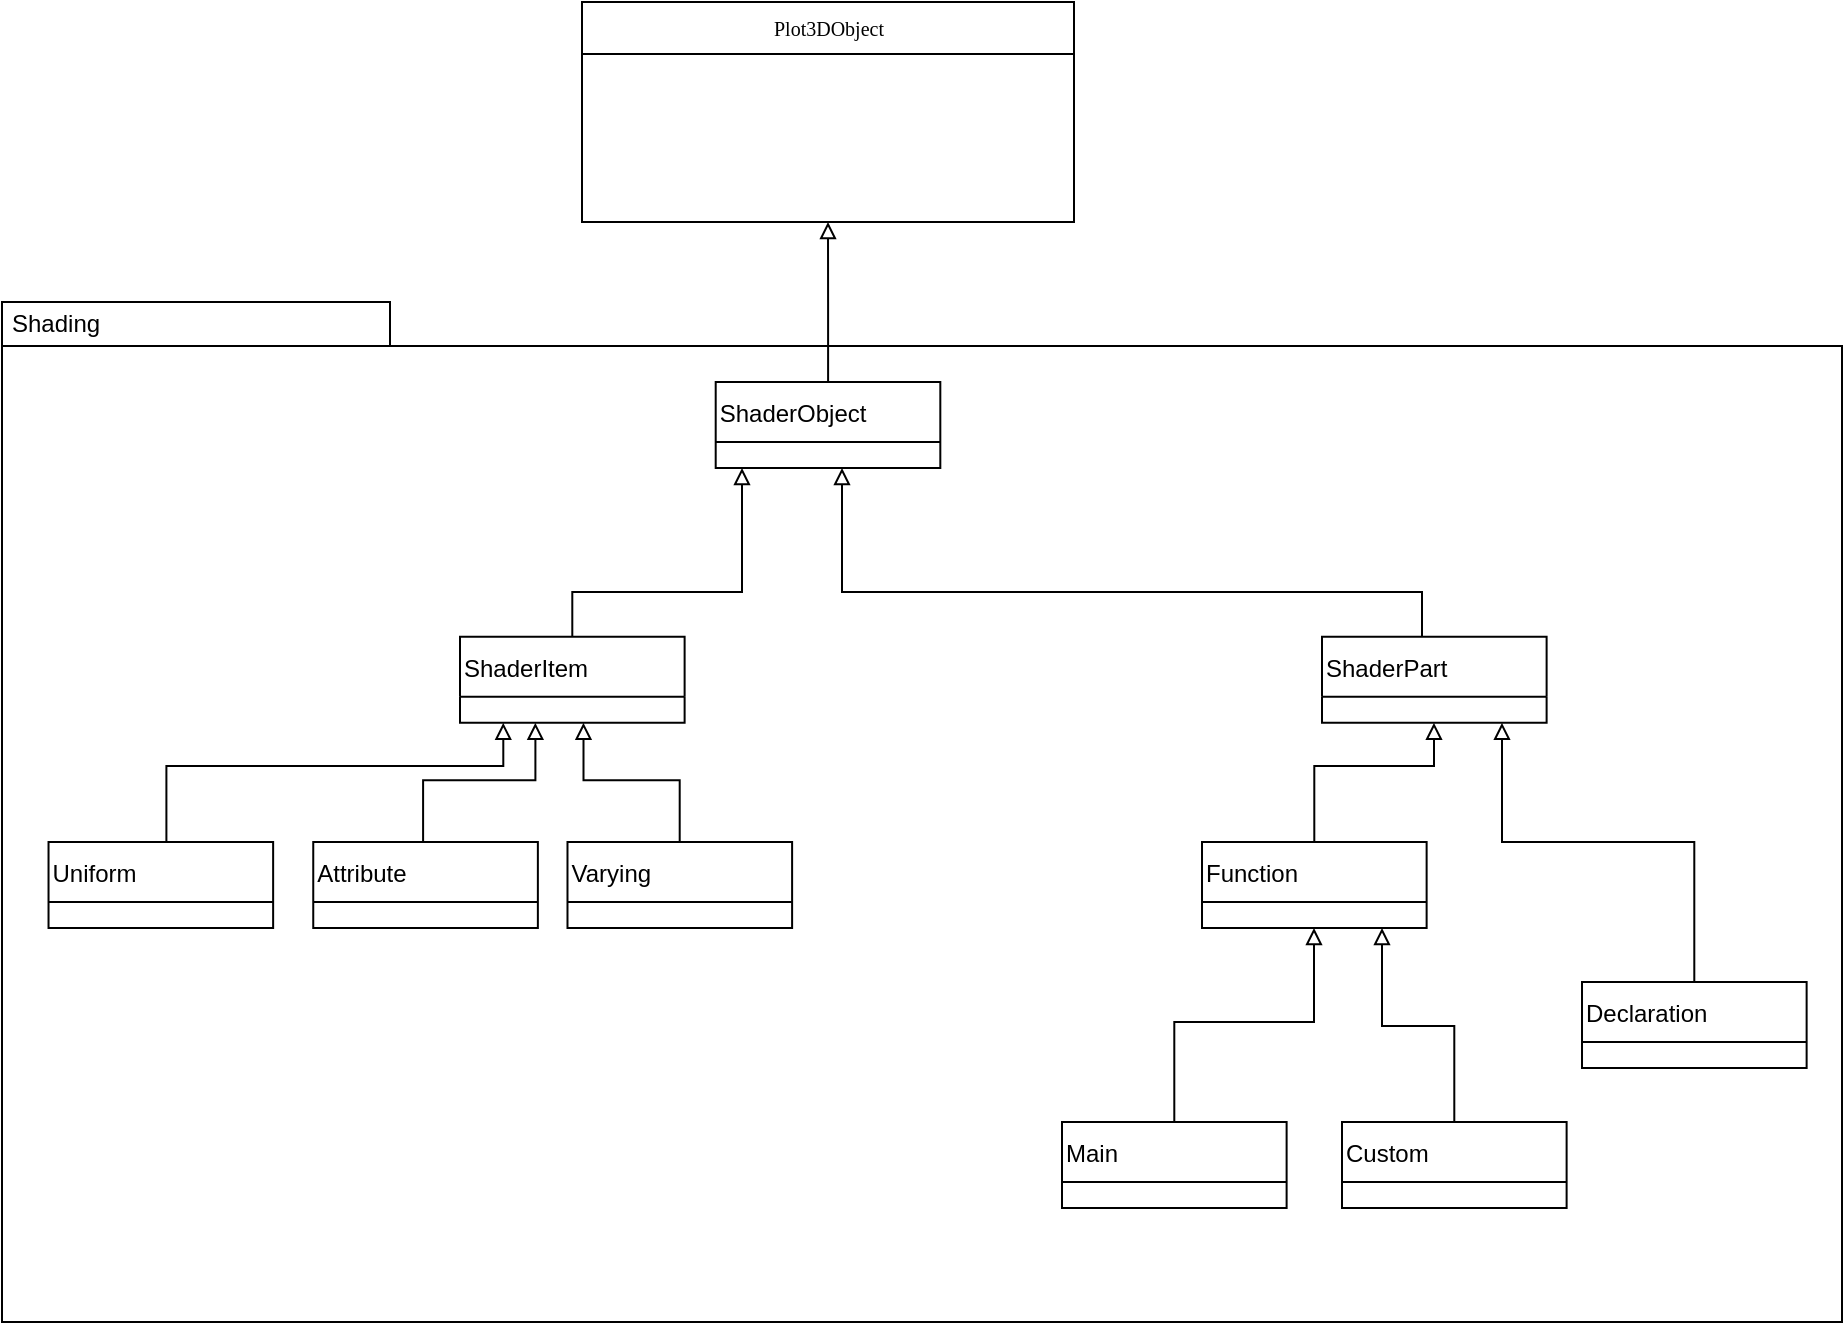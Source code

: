 <mxfile version="15.4.0" type="device"><diagram name="Page-1" id="b5b7bab2-c9e2-2cf4-8b2a-24fd1a2a6d21"><mxGraphModel dx="827" dy="1682" grid="1" gridSize="10" guides="1" tooltips="1" connect="1" arrows="1" fold="1" page="1" pageScale="1" pageWidth="827" pageHeight="1169" background="none" math="0" shadow="0"><root><mxCell id="0"/><mxCell id="1" parent="0"/><mxCell id="_LbVWS5I02bog383cTre-8" value="" style="group" parent="1" vertex="1" connectable="0"><mxGeometry x="30" y="80" width="920" height="510" as="geometry"/></mxCell><mxCell id="ti8wjaxLn3GR4FiIRnIx-1" value="" style="shape=folder;fontStyle=1;spacingTop=10;tabWidth=194;tabHeight=22;tabPosition=left;html=1;rounded=0;shadow=0;comic=0;labelBackgroundColor=none;strokeWidth=1;fillColor=none;fontFamily=Verdana;fontSize=10;align=center;" parent="_LbVWS5I02bog383cTre-8" vertex="1"><mxGeometry width="920" height="510" as="geometry"/></mxCell><mxCell id="ti8wjaxLn3GR4FiIRnIx-2" value="Shading" style="text;html=1;strokeColor=none;fillColor=none;align=left;verticalAlign=middle;whiteSpace=wrap;rounded=0;" parent="_LbVWS5I02bog383cTre-8" vertex="1"><mxGeometry x="3.209" y="3" width="152.418" height="16.5" as="geometry"/></mxCell><mxCell id="_LbVWS5I02bog383cTre-9" value="ShaderObject" style="swimlane;fontStyle=0;childLayout=stackLayout;horizontal=1;startSize=30;horizontalStack=0;resizeParent=1;resizeParentMax=0;resizeLast=0;collapsible=1;marginBottom=0;align=left;" parent="_LbVWS5I02bog383cTre-8" vertex="1"><mxGeometry x="356.85" y="40.001" width="112.308" height="43.043" as="geometry"/></mxCell><mxCell id="p4w9Mq00ug9ddhB_VdBY-1" value="ShaderPart" style="swimlane;fontStyle=0;childLayout=stackLayout;horizontal=1;startSize=30;horizontalStack=0;resizeParent=1;resizeParentMax=0;resizeLast=0;collapsible=1;marginBottom=0;align=left;" parent="_LbVWS5I02bog383cTre-8" vertex="1"><mxGeometry x="660" y="167.391" width="112.308" height="43.043" as="geometry"/></mxCell><mxCell id="_LbVWS5I02bog383cTre-11" style="edgeStyle=orthogonalEdgeStyle;rounded=0;orthogonalLoop=1;jettySize=auto;html=1;endArrow=block;endFill=0;" parent="_LbVWS5I02bog383cTre-8" source="p4w9Mq00ug9ddhB_VdBY-1" target="_LbVWS5I02bog383cTre-9" edge="1"><mxGeometry relative="1" as="geometry"><Array as="points"><mxPoint x="710" y="145"/><mxPoint x="420" y="145"/></Array></mxGeometry></mxCell><mxCell id="_LbVWS5I02bog383cTre-1" value="Declaration" style="swimlane;fontStyle=0;childLayout=stackLayout;horizontal=1;startSize=30;horizontalStack=0;resizeParent=1;resizeParentMax=0;resizeLast=0;collapsible=1;marginBottom=0;align=left;" parent="_LbVWS5I02bog383cTre-8" vertex="1"><mxGeometry x="790.005" y="339.998" width="112.308" height="43.043" as="geometry"/></mxCell><mxCell id="_LbVWS5I02bog383cTre-3" style="edgeStyle=orthogonalEdgeStyle;rounded=0;orthogonalLoop=1;jettySize=auto;html=1;endArrow=block;endFill=0;" parent="_LbVWS5I02bog383cTre-8" source="_LbVWS5I02bog383cTre-1" target="p4w9Mq00ug9ddhB_VdBY-1" edge="1"><mxGeometry relative="1" as="geometry"><Array as="points"><mxPoint x="846" y="270"/><mxPoint x="750" y="270"/></Array></mxGeometry></mxCell><mxCell id="ti8wjaxLn3GR4FiIRnIx-17" value="Function" style="swimlane;fontStyle=0;childLayout=stackLayout;horizontal=1;startSize=30;horizontalStack=0;resizeParent=1;resizeParentMax=0;resizeLast=0;collapsible=1;marginBottom=0;align=left;" parent="_LbVWS5I02bog383cTre-8" vertex="1"><mxGeometry x="600.005" y="269.998" width="112.308" height="43.043" as="geometry"/></mxCell><mxCell id="ti8wjaxLn3GR4FiIRnIx-23" style="edgeStyle=orthogonalEdgeStyle;rounded=0;orthogonalLoop=1;jettySize=auto;html=1;endArrow=block;endFill=0;" parent="_LbVWS5I02bog383cTre-8" source="ti8wjaxLn3GR4FiIRnIx-17" target="p4w9Mq00ug9ddhB_VdBY-1" edge="1"><mxGeometry relative="1" as="geometry"><Array as="points"><mxPoint x="656" y="232"/><mxPoint x="716" y="232"/></Array></mxGeometry></mxCell><mxCell id="_LbVWS5I02bog383cTre-5" value="Custom" style="swimlane;fontStyle=0;childLayout=stackLayout;horizontal=1;startSize=30;horizontalStack=0;resizeParent=1;resizeParentMax=0;resizeLast=0;collapsible=1;marginBottom=0;align=left;" parent="_LbVWS5I02bog383cTre-8" vertex="1"><mxGeometry x="670" y="410" width="112.31" height="43.04" as="geometry"/></mxCell><mxCell id="_LbVWS5I02bog383cTre-6" style="edgeStyle=orthogonalEdgeStyle;rounded=0;orthogonalLoop=1;jettySize=auto;html=1;endArrow=block;endFill=0;" parent="_LbVWS5I02bog383cTre-8" source="_LbVWS5I02bog383cTre-5" target="ti8wjaxLn3GR4FiIRnIx-17" edge="1"><mxGeometry relative="1" as="geometry"><Array as="points"><mxPoint x="726" y="362"/><mxPoint x="690" y="362"/></Array></mxGeometry></mxCell><mxCell id="_LbVWS5I02bog383cTre-2" value="Main" style="swimlane;fontStyle=0;childLayout=stackLayout;horizontal=1;startSize=30;horizontalStack=0;resizeParent=1;resizeParentMax=0;resizeLast=0;collapsible=1;marginBottom=0;align=left;" parent="_LbVWS5I02bog383cTre-8" vertex="1"><mxGeometry x="530" y="410" width="112.31" height="43.04" as="geometry"/></mxCell><mxCell id="_LbVWS5I02bog383cTre-4" style="edgeStyle=orthogonalEdgeStyle;rounded=0;orthogonalLoop=1;jettySize=auto;html=1;endArrow=block;endFill=0;" parent="_LbVWS5I02bog383cTre-8" source="_LbVWS5I02bog383cTre-2" target="ti8wjaxLn3GR4FiIRnIx-17" edge="1"><mxGeometry relative="1" as="geometry"><Array as="points"><mxPoint x="586" y="360"/><mxPoint x="656" y="360"/></Array></mxGeometry></mxCell><mxCell id="ti8wjaxLn3GR4FiIRnIx-13" value="Uniform" style="swimlane;fontStyle=0;childLayout=stackLayout;horizontal=1;startSize=30;horizontalStack=0;resizeParent=1;resizeParentMax=0;resizeLast=0;collapsible=1;marginBottom=0;align=left;" parent="_LbVWS5I02bog383cTre-8" vertex="1"><mxGeometry x="23.264" y="269.998" width="112.308" height="43.043" as="geometry"/></mxCell><mxCell id="ti8wjaxLn3GR4FiIRnIx-15" value="Attribute" style="swimlane;fontStyle=0;childLayout=stackLayout;horizontal=1;startSize=30;horizontalStack=0;resizeParent=1;resizeParentMax=0;resizeLast=0;collapsible=1;marginBottom=0;align=left;" parent="_LbVWS5I02bog383cTre-8" vertex="1"><mxGeometry x="155.626" y="269.998" width="112.308" height="43.043" as="geometry"/></mxCell><mxCell id="ti8wjaxLn3GR4FiIRnIx-16" value="Varying" style="swimlane;fontStyle=0;childLayout=stackLayout;horizontal=1;startSize=30;horizontalStack=0;resizeParent=1;resizeParentMax=0;resizeLast=0;collapsible=1;marginBottom=0;align=left;" parent="_LbVWS5I02bog383cTre-8" vertex="1"><mxGeometry x="282.747" y="269.998" width="112.308" height="43.043" as="geometry"/></mxCell><mxCell id="ti8wjaxLn3GR4FiIRnIx-9" value="" style="group" parent="1" vertex="1" connectable="0"><mxGeometry x="40" y="190" width="742.312" height="410" as="geometry"/></mxCell><mxCell id="ti8wjaxLn3GR4FiIRnIx-4" value="ShaderItem" style="swimlane;fontStyle=0;childLayout=stackLayout;horizontal=1;startSize=30;horizontalStack=0;resizeParent=1;resizeParentMax=0;resizeLast=0;collapsible=1;marginBottom=0;align=left;" parent="ti8wjaxLn3GR4FiIRnIx-9" vertex="1"><mxGeometry x="219" y="57.391" width="112.308" height="43.043" as="geometry"/></mxCell><mxCell id="ti8wjaxLn3GR4FiIRnIx-10" value="Plot3DObject" style="swimlane;html=1;fontStyle=0;childLayout=stackLayout;horizontal=1;startSize=26;fillColor=none;horizontalStack=0;resizeParent=1;resizeLast=0;collapsible=1;marginBottom=0;swimlaneFillColor=#ffffff;rounded=0;shadow=0;comic=0;labelBackgroundColor=none;strokeWidth=1;fontFamily=Verdana;fontSize=10;align=center;" parent="1" vertex="1"><mxGeometry x="320" y="-70" width="246" height="110" as="geometry"/></mxCell><mxCell id="_LbVWS5I02bog383cTre-10" style="edgeStyle=orthogonalEdgeStyle;rounded=0;orthogonalLoop=1;jettySize=auto;html=1;endArrow=block;endFill=0;" parent="1" source="ti8wjaxLn3GR4FiIRnIx-4" target="_LbVWS5I02bog383cTre-9" edge="1"><mxGeometry relative="1" as="geometry"><Array as="points"><mxPoint x="315" y="225"/><mxPoint x="400" y="225"/></Array></mxGeometry></mxCell><mxCell id="_LbVWS5I02bog383cTre-12" style="edgeStyle=orthogonalEdgeStyle;rounded=0;orthogonalLoop=1;jettySize=auto;html=1;endArrow=block;endFill=0;" parent="1" source="_LbVWS5I02bog383cTre-9" target="ti8wjaxLn3GR4FiIRnIx-10" edge="1"><mxGeometry relative="1" as="geometry"/></mxCell><mxCell id="ti8wjaxLn3GR4FiIRnIx-20" style="edgeStyle=orthogonalEdgeStyle;rounded=0;orthogonalLoop=1;jettySize=auto;html=1;endArrow=block;endFill=0;" parent="1" source="ti8wjaxLn3GR4FiIRnIx-13" target="ti8wjaxLn3GR4FiIRnIx-4" edge="1"><mxGeometry relative="1" as="geometry"><Array as="points"><mxPoint x="112.198" y="311.957"/><mxPoint x="280.659" y="311.957"/></Array></mxGeometry></mxCell><mxCell id="ti8wjaxLn3GR4FiIRnIx-21" style="edgeStyle=orthogonalEdgeStyle;rounded=0;orthogonalLoop=1;jettySize=auto;html=1;endArrow=block;endFill=0;" parent="1" source="ti8wjaxLn3GR4FiIRnIx-15" target="ti8wjaxLn3GR4FiIRnIx-4" edge="1"><mxGeometry relative="1" as="geometry"><Array as="points"><mxPoint x="240.549" y="319.13"/><mxPoint x="296.703" y="319.13"/></Array></mxGeometry></mxCell><mxCell id="ti8wjaxLn3GR4FiIRnIx-22" style="edgeStyle=orthogonalEdgeStyle;rounded=0;orthogonalLoop=1;jettySize=auto;html=1;endArrow=block;endFill=0;" parent="1" source="ti8wjaxLn3GR4FiIRnIx-16" target="ti8wjaxLn3GR4FiIRnIx-4" edge="1"><mxGeometry relative="1" as="geometry"><Array as="points"><mxPoint x="368.901" y="319.13"/><mxPoint x="320.769" y="319.13"/></Array></mxGeometry></mxCell></root></mxGraphModel></diagram></mxfile>